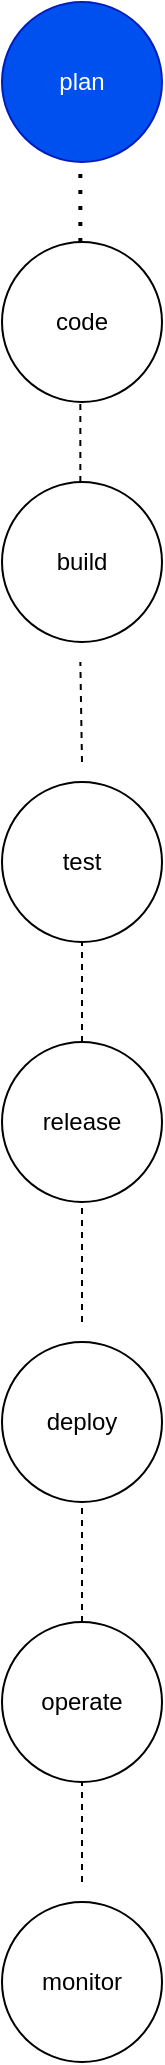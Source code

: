 <mxfile version="28.2.5">
  <diagram name="Page-1" id="RahOJFnQkHqupawmUpDo">
    <mxGraphModel dx="1489" dy="729" grid="1" gridSize="10" guides="1" tooltips="1" connect="1" arrows="1" fold="1" page="1" pageScale="1" pageWidth="850" pageHeight="1100" math="0" shadow="0">
      <root>
        <mxCell id="0" />
        <mxCell id="1" parent="0" />
        <mxCell id="gBus9bAj6bdQFgC0hFfi-1" value="plan" style="ellipse;whiteSpace=wrap;html=1;aspect=fixed;fillColor=light-dark(#0050EF,#FFFFFF);fontColor=#ffffff;strokeColor=#001DBC;" vertex="1" parent="1">
          <mxGeometry x="320" y="10" width="80" height="80" as="geometry" />
        </mxCell>
        <mxCell id="gBus9bAj6bdQFgC0hFfi-2" value="" style="endArrow=none;dashed=1;html=1;dashPattern=1 3;strokeWidth=2;rounded=0;" edge="1" parent="1">
          <mxGeometry width="50" height="50" relative="1" as="geometry">
            <mxPoint x="359.17" y="130" as="sourcePoint" />
            <mxPoint x="359.17" y="90" as="targetPoint" />
          </mxGeometry>
        </mxCell>
        <mxCell id="gBus9bAj6bdQFgC0hFfi-4" value="" style="endArrow=none;dashed=1;html=1;rounded=0;" edge="1" parent="1">
          <mxGeometry width="50" height="50" relative="1" as="geometry">
            <mxPoint x="359.17" y="250" as="sourcePoint" />
            <mxPoint x="359.17" y="210" as="targetPoint" />
          </mxGeometry>
        </mxCell>
        <mxCell id="gBus9bAj6bdQFgC0hFfi-6" value="" style="endArrow=none;dashed=1;html=1;rounded=0;" edge="1" parent="1">
          <mxGeometry width="50" height="50" relative="1" as="geometry">
            <mxPoint x="360" y="390" as="sourcePoint" />
            <mxPoint x="359.17" y="340" as="targetPoint" />
          </mxGeometry>
        </mxCell>
        <mxCell id="gBus9bAj6bdQFgC0hFfi-7" value="test" style="ellipse;whiteSpace=wrap;html=1;aspect=fixed;" vertex="1" parent="1">
          <mxGeometry x="320" y="400" width="80" height="80" as="geometry" />
        </mxCell>
        <mxCell id="gBus9bAj6bdQFgC0hFfi-10" value="" style="endArrow=none;dashed=1;html=1;rounded=0;entryX=0.5;entryY=1;entryDx=0;entryDy=0;" edge="1" parent="1" target="gBus9bAj6bdQFgC0hFfi-7">
          <mxGeometry width="50" height="50" relative="1" as="geometry">
            <mxPoint x="360" y="530" as="sourcePoint" />
            <mxPoint x="360" y="500" as="targetPoint" />
          </mxGeometry>
        </mxCell>
        <mxCell id="gBus9bAj6bdQFgC0hFfi-11" value="release" style="ellipse;whiteSpace=wrap;html=1;aspect=fixed;" vertex="1" parent="1">
          <mxGeometry x="320" y="530" width="80" height="80" as="geometry" />
        </mxCell>
        <mxCell id="gBus9bAj6bdQFgC0hFfi-12" value="deploy" style="ellipse;whiteSpace=wrap;html=1;aspect=fixed;" vertex="1" parent="1">
          <mxGeometry x="320" y="680" width="80" height="80" as="geometry" />
        </mxCell>
        <mxCell id="gBus9bAj6bdQFgC0hFfi-13" value="operate" style="ellipse;whiteSpace=wrap;html=1;aspect=fixed;" vertex="1" parent="1">
          <mxGeometry x="320" y="820" width="80" height="80" as="geometry" />
        </mxCell>
        <mxCell id="gBus9bAj6bdQFgC0hFfi-15" value="" style="endArrow=none;dashed=1;html=1;rounded=0;" edge="1" parent="1">
          <mxGeometry width="50" height="50" relative="1" as="geometry">
            <mxPoint x="360" y="670" as="sourcePoint" />
            <mxPoint x="360" y="610" as="targetPoint" />
          </mxGeometry>
        </mxCell>
        <mxCell id="gBus9bAj6bdQFgC0hFfi-16" value="" style="endArrow=none;dashed=1;html=1;rounded=0;exitX=0.5;exitY=0;exitDx=0;exitDy=0;" edge="1" parent="1" source="gBus9bAj6bdQFgC0hFfi-13">
          <mxGeometry width="50" height="50" relative="1" as="geometry">
            <mxPoint x="310" y="810" as="sourcePoint" />
            <mxPoint x="360" y="760" as="targetPoint" />
          </mxGeometry>
        </mxCell>
        <mxCell id="gBus9bAj6bdQFgC0hFfi-19" value="" style="endArrow=none;dashed=1;html=1;rounded=0;" edge="1" parent="1">
          <mxGeometry width="50" height="50" relative="1" as="geometry">
            <mxPoint x="360" y="950" as="sourcePoint" />
            <mxPoint x="360" y="900" as="targetPoint" />
          </mxGeometry>
        </mxCell>
        <mxCell id="gBus9bAj6bdQFgC0hFfi-20" value="monitor" style="ellipse;whiteSpace=wrap;html=1;aspect=fixed;" vertex="1" parent="1">
          <mxGeometry x="320" y="960" width="80" height="80" as="geometry" />
        </mxCell>
        <mxCell id="gBus9bAj6bdQFgC0hFfi-22" value="code" style="ellipse;whiteSpace=wrap;html=1;aspect=fixed;" vertex="1" parent="1">
          <mxGeometry x="320" y="130" width="80" height="80" as="geometry" />
        </mxCell>
        <mxCell id="gBus9bAj6bdQFgC0hFfi-23" value="build" style="ellipse;whiteSpace=wrap;html=1;aspect=fixed;" vertex="1" parent="1">
          <mxGeometry x="320" y="250" width="80" height="80" as="geometry" />
        </mxCell>
      </root>
    </mxGraphModel>
  </diagram>
</mxfile>
